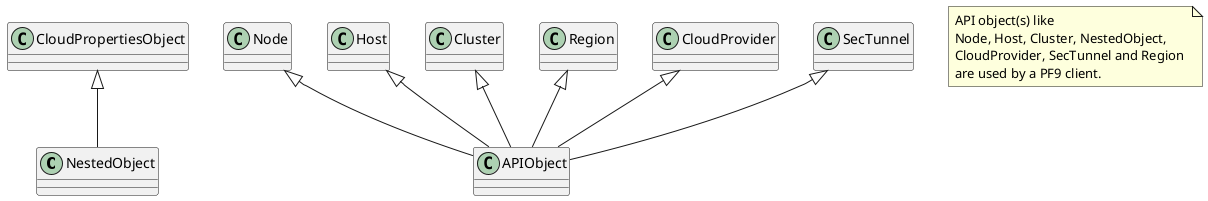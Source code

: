 @startuml


class NestedObject
CloudPropertiesObject <|-- NestedObject

class APIObject
class Node
Node <|-- APIObject
class Host
Host <|-- APIObject
class NestedObject
class CloudPropertiesObject

class Cluster
Cluster <|--APIObject
class Region
Region <|--APIObject
class CloudProvider
CloudProvider <|--APIObject
class SecTunnel
SecTunnel <|--APIObject

note "API object(s) like \nNode, Host, Cluster, NestedObject, \nCloudProvider, SecTunnel and Region \nare used by a PF9 client." as N1

@enduml